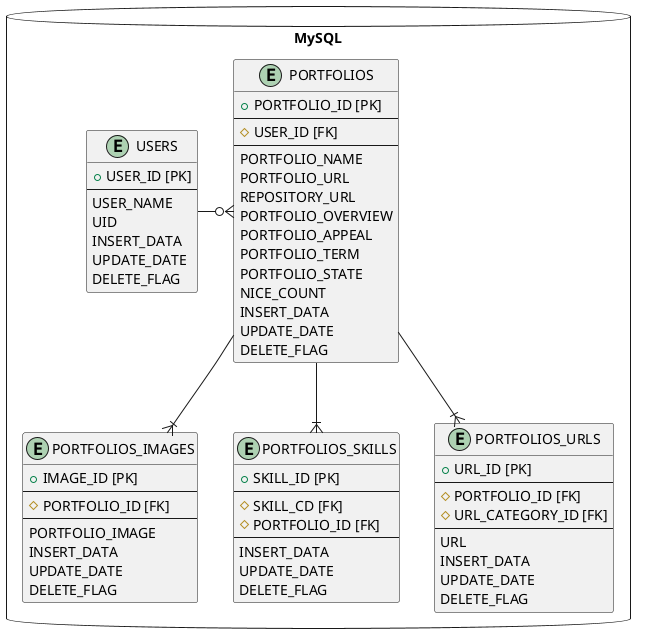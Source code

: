 @startuml EntityRelationship

package "MySQL" as target_system <<Database>> {

    entity "USERS" as users {
        + USER_ID [PK]
        --
        USER_NAME
        UID
        INSERT_DATA
        UPDATE_DATE
        DELETE_FLAG
       }

    entity "PORTFOLIOS" as portfolios {
        + PORTFOLIO_ID [PK]
        --
        # USER_ID [FK]
        --
        PORTFOLIO_NAME
        PORTFOLIO_URL
        REPOSITORY_URL
        PORTFOLIO_OVERVIEW
        PORTFOLIO_APPEAL
        PORTFOLIO_TERM
        PORTFOLIO_STATE
        NICE_COUNT
        INSERT_DATA
        UPDATE_DATE
        DELETE_FLAG
    }

    entity "PORTFOLIOS_IMAGES" as portfolios_images {
        + IMAGE_ID [PK]
        --
        # PORTFOLIO_ID [FK]
        --
        PORTFOLIO_IMAGE
        INSERT_DATA
        UPDATE_DATE
        DELETE_FLAG
    }

    entity "PORTFOLIOS_SKILLS" as portfolios_skills {
        + SKILL_ID [PK]
        --
        # SKILL_CD [FK]
        # PORTFOLIO_ID [FK]
        --
        INSERT_DATA
        UPDATE_DATE
        DELETE_FLAG
    }

    entity "PORTFOLIOS_URLS" as portfolios_urls {
        + URL_ID [PK]
        --
        # PORTFOLIO_ID [FK]
        # URL_CATEGORY_ID [FK]
        --
        URL
        INSERT_DATA
        UPDATE_DATE
        DELETE_FLAG
    }

users --right--o{ portfolios
portfolios -down-|{ portfolios_images
portfolios -down-|{ portfolios_skills
portfolios --|{ portfolios_urls

@enduml